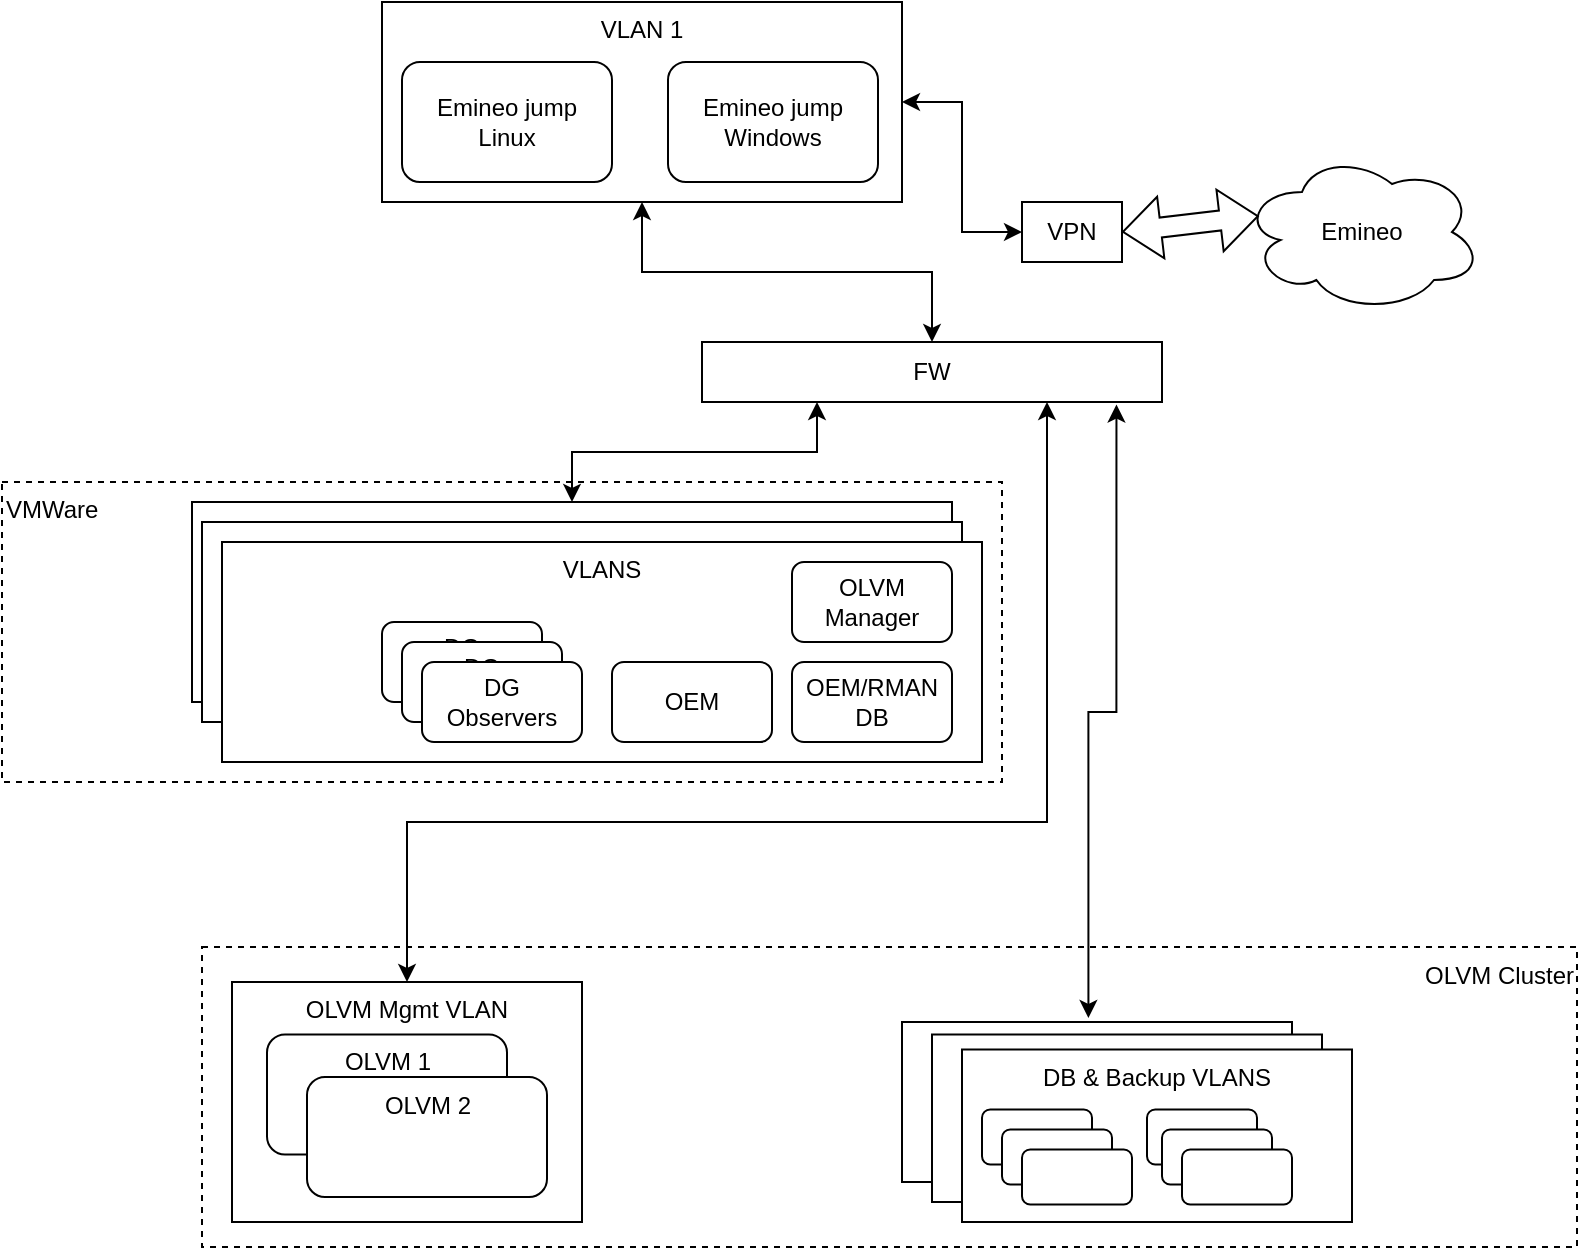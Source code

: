 <mxfile version="20.6.0" type="github">
  <diagram id="7t059XTQvRhIANl9sV9-" name="Page-1">
    <mxGraphModel dx="1158" dy="581" grid="1" gridSize="10" guides="1" tooltips="1" connect="1" arrows="1" fold="1" page="1" pageScale="1" pageWidth="850" pageHeight="1100" math="0" shadow="0">
      <root>
        <mxCell id="0" />
        <mxCell id="1" parent="0" />
        <mxCell id="sFP-Lin7kq_l2kctVGor-20" value="VMWare" style="rounded=0;whiteSpace=wrap;html=1;dashed=1;align=left;verticalAlign=top;" vertex="1" parent="1">
          <mxGeometry x="10" y="320" width="500" height="150" as="geometry" />
        </mxCell>
        <mxCell id="sFP-Lin7kq_l2kctVGor-41" value="Oracle App VLAN" style="rounded=0;whiteSpace=wrap;html=1;verticalAlign=top;" vertex="1" parent="1">
          <mxGeometry x="105" y="330" width="380" height="100" as="geometry" />
        </mxCell>
        <mxCell id="sFP-Lin7kq_l2kctVGor-40" value="Oracle App VLAN" style="rounded=0;whiteSpace=wrap;html=1;verticalAlign=top;" vertex="1" parent="1">
          <mxGeometry x="110" y="340" width="380" height="100" as="geometry" />
        </mxCell>
        <mxCell id="sFP-Lin7kq_l2kctVGor-35" value="" style="group" vertex="1" connectable="0" parent="1">
          <mxGeometry x="450" y="580" width="347.5" height="122.5" as="geometry" />
        </mxCell>
        <mxCell id="sFP-Lin7kq_l2kctVGor-22" value="OLVM Cluster" style="rounded=0;whiteSpace=wrap;html=1;dashed=1;align=right;verticalAlign=top;" vertex="1" parent="sFP-Lin7kq_l2kctVGor-35">
          <mxGeometry x="-340" y="-27.5" width="687.5" height="150" as="geometry" />
        </mxCell>
        <mxCell id="sFP-Lin7kq_l2kctVGor-24" value="VLANS" style="rounded=0;whiteSpace=wrap;html=1;verticalAlign=top;" vertex="1" parent="sFP-Lin7kq_l2kctVGor-35">
          <mxGeometry x="10" y="10" width="195" height="80" as="geometry" />
        </mxCell>
        <mxCell id="sFP-Lin7kq_l2kctVGor-25" value="" style="rounded=0;whiteSpace=wrap;html=1;verticalAlign=top;" vertex="1" parent="sFP-Lin7kq_l2kctVGor-35">
          <mxGeometry x="25" y="16.25" width="195" height="83.75" as="geometry" />
        </mxCell>
        <mxCell id="sFP-Lin7kq_l2kctVGor-26" value="DB &amp;amp; Backup VLANS" style="rounded=0;whiteSpace=wrap;html=1;verticalAlign=top;" vertex="1" parent="sFP-Lin7kq_l2kctVGor-35">
          <mxGeometry x="40" y="23.75" width="195" height="86.25" as="geometry" />
        </mxCell>
        <mxCell id="sFP-Lin7kq_l2kctVGor-27" value="" style="rounded=1;whiteSpace=wrap;html=1;" vertex="1" parent="sFP-Lin7kq_l2kctVGor-35">
          <mxGeometry x="50" y="53.75" width="55" height="27.5" as="geometry" />
        </mxCell>
        <mxCell id="sFP-Lin7kq_l2kctVGor-28" value="" style="rounded=1;whiteSpace=wrap;html=1;" vertex="1" parent="sFP-Lin7kq_l2kctVGor-35">
          <mxGeometry x="60" y="63.75" width="55" height="27.5" as="geometry" />
        </mxCell>
        <mxCell id="sFP-Lin7kq_l2kctVGor-29" value="" style="rounded=1;whiteSpace=wrap;html=1;" vertex="1" parent="sFP-Lin7kq_l2kctVGor-35">
          <mxGeometry x="70" y="73.75" width="55" height="27.5" as="geometry" />
        </mxCell>
        <mxCell id="sFP-Lin7kq_l2kctVGor-30" value="" style="rounded=1;whiteSpace=wrap;html=1;" vertex="1" parent="sFP-Lin7kq_l2kctVGor-35">
          <mxGeometry x="132.5" y="53.75" width="55" height="27.5" as="geometry" />
        </mxCell>
        <mxCell id="sFP-Lin7kq_l2kctVGor-31" value="" style="rounded=1;whiteSpace=wrap;html=1;" vertex="1" parent="sFP-Lin7kq_l2kctVGor-35">
          <mxGeometry x="140" y="63.75" width="55" height="27.5" as="geometry" />
        </mxCell>
        <mxCell id="sFP-Lin7kq_l2kctVGor-32" value="" style="rounded=1;whiteSpace=wrap;html=1;" vertex="1" parent="sFP-Lin7kq_l2kctVGor-35">
          <mxGeometry x="150" y="73.75" width="55" height="27.5" as="geometry" />
        </mxCell>
        <mxCell id="sFP-Lin7kq_l2kctVGor-38" value="OLVM Mgmt VLAN" style="rounded=0;whiteSpace=wrap;html=1;verticalAlign=top;" vertex="1" parent="sFP-Lin7kq_l2kctVGor-35">
          <mxGeometry x="-325" y="-10" width="175" height="120" as="geometry" />
        </mxCell>
        <mxCell id="sFP-Lin7kq_l2kctVGor-36" value="OLVM 1" style="rounded=1;whiteSpace=wrap;html=1;verticalAlign=top;" vertex="1" parent="sFP-Lin7kq_l2kctVGor-35">
          <mxGeometry x="-307.5" y="16.25" width="120" height="60" as="geometry" />
        </mxCell>
        <mxCell id="sFP-Lin7kq_l2kctVGor-37" value="OLVM 2" style="rounded=1;whiteSpace=wrap;html=1;verticalAlign=top;" vertex="1" parent="sFP-Lin7kq_l2kctVGor-35">
          <mxGeometry x="-287.5" y="37.5" width="120" height="60" as="geometry" />
        </mxCell>
        <mxCell id="sFP-Lin7kq_l2kctVGor-19" style="edgeStyle=orthogonalEdgeStyle;rounded=0;orthogonalLoop=1;jettySize=auto;html=1;entryX=0.25;entryY=1;entryDx=0;entryDy=0;startArrow=classic;startFill=1;" edge="1" parent="1" source="sFP-Lin7kq_l2kctVGor-41" target="sFP-Lin7kq_l2kctVGor-11">
          <mxGeometry relative="1" as="geometry" />
        </mxCell>
        <mxCell id="sFP-Lin7kq_l2kctVGor-18" value="VLANS" style="rounded=0;whiteSpace=wrap;html=1;verticalAlign=top;" vertex="1" parent="1">
          <mxGeometry x="120" y="350" width="380" height="110" as="geometry" />
        </mxCell>
        <mxCell id="sFP-Lin7kq_l2kctVGor-7" value="VLAN 1" style="rounded=0;whiteSpace=wrap;html=1;verticalAlign=top;" vertex="1" parent="1">
          <mxGeometry x="200" y="80" width="260" height="100" as="geometry" />
        </mxCell>
        <mxCell id="sFP-Lin7kq_l2kctVGor-1" value="Emineo" style="ellipse;shape=cloud;whiteSpace=wrap;html=1;" vertex="1" parent="1">
          <mxGeometry x="630" y="155" width="120" height="80" as="geometry" />
        </mxCell>
        <mxCell id="sFP-Lin7kq_l2kctVGor-8" style="edgeStyle=orthogonalEdgeStyle;rounded=0;orthogonalLoop=1;jettySize=auto;html=1;entryX=1;entryY=0.5;entryDx=0;entryDy=0;startArrow=classic;startFill=1;" edge="1" parent="1" source="sFP-Lin7kq_l2kctVGor-2" target="sFP-Lin7kq_l2kctVGor-7">
          <mxGeometry relative="1" as="geometry" />
        </mxCell>
        <mxCell id="sFP-Lin7kq_l2kctVGor-2" value="VPN" style="rounded=0;whiteSpace=wrap;html=1;" vertex="1" parent="1">
          <mxGeometry x="520" y="180" width="50" height="30" as="geometry" />
        </mxCell>
        <mxCell id="sFP-Lin7kq_l2kctVGor-3" value="" style="shape=flexArrow;endArrow=classic;startArrow=classic;html=1;rounded=0;entryX=0.07;entryY=0.4;entryDx=0;entryDy=0;entryPerimeter=0;exitX=1;exitY=0.5;exitDx=0;exitDy=0;" edge="1" parent="1" source="sFP-Lin7kq_l2kctVGor-2" target="sFP-Lin7kq_l2kctVGor-1">
          <mxGeometry width="100" height="100" relative="1" as="geometry">
            <mxPoint x="400" y="290" as="sourcePoint" />
            <mxPoint x="500" y="190" as="targetPoint" />
          </mxGeometry>
        </mxCell>
        <mxCell id="sFP-Lin7kq_l2kctVGor-5" value="Emineo jump&lt;br&gt;Windows" style="rounded=1;whiteSpace=wrap;html=1;" vertex="1" parent="1">
          <mxGeometry x="343" y="110" width="105" height="60" as="geometry" />
        </mxCell>
        <mxCell id="sFP-Lin7kq_l2kctVGor-6" value="Emineo jump&lt;br&gt;Linux" style="rounded=1;whiteSpace=wrap;html=1;" vertex="1" parent="1">
          <mxGeometry x="210" y="110" width="105" height="60" as="geometry" />
        </mxCell>
        <mxCell id="sFP-Lin7kq_l2kctVGor-12" style="edgeStyle=orthogonalEdgeStyle;rounded=0;orthogonalLoop=1;jettySize=auto;html=1;entryX=0.5;entryY=1;entryDx=0;entryDy=0;startArrow=classic;startFill=1;" edge="1" parent="1" source="sFP-Lin7kq_l2kctVGor-11" target="sFP-Lin7kq_l2kctVGor-7">
          <mxGeometry relative="1" as="geometry" />
        </mxCell>
        <mxCell id="sFP-Lin7kq_l2kctVGor-33" style="edgeStyle=orthogonalEdgeStyle;rounded=0;orthogonalLoop=1;jettySize=auto;html=1;exitX=0.901;exitY=1.043;exitDx=0;exitDy=0;entryX=0.478;entryY=-0.025;entryDx=0;entryDy=0;startArrow=classic;startFill=1;entryPerimeter=0;exitPerimeter=0;" edge="1" parent="1" source="sFP-Lin7kq_l2kctVGor-11" target="sFP-Lin7kq_l2kctVGor-24">
          <mxGeometry relative="1" as="geometry">
            <mxPoint x="557.5" y="580" as="targetPoint" />
          </mxGeometry>
        </mxCell>
        <mxCell id="sFP-Lin7kq_l2kctVGor-11" value="FW" style="rounded=0;whiteSpace=wrap;html=1;" vertex="1" parent="1">
          <mxGeometry x="360" y="250" width="230" height="30" as="geometry" />
        </mxCell>
        <mxCell id="sFP-Lin7kq_l2kctVGor-14" value="OEM" style="rounded=1;whiteSpace=wrap;html=1;" vertex="1" parent="1">
          <mxGeometry x="315" y="410" width="80" height="40" as="geometry" />
        </mxCell>
        <mxCell id="sFP-Lin7kq_l2kctVGor-15" value="OEM/RMAN DB" style="rounded=1;whiteSpace=wrap;html=1;" vertex="1" parent="1">
          <mxGeometry x="405" y="410" width="80" height="40" as="geometry" />
        </mxCell>
        <mxCell id="sFP-Lin7kq_l2kctVGor-17" value="OLVM&lt;br&gt;Manager" style="rounded=1;whiteSpace=wrap;html=1;" vertex="1" parent="1">
          <mxGeometry x="405" y="360" width="80" height="40" as="geometry" />
        </mxCell>
        <mxCell id="sFP-Lin7kq_l2kctVGor-39" style="edgeStyle=orthogonalEdgeStyle;rounded=0;orthogonalLoop=1;jettySize=auto;html=1;entryX=0.75;entryY=1;entryDx=0;entryDy=0;startArrow=classic;startFill=1;" edge="1" parent="1" source="sFP-Lin7kq_l2kctVGor-38" target="sFP-Lin7kq_l2kctVGor-11">
          <mxGeometry relative="1" as="geometry">
            <Array as="points">
              <mxPoint x="213" y="490" />
              <mxPoint x="533" y="490" />
            </Array>
          </mxGeometry>
        </mxCell>
        <mxCell id="sFP-Lin7kq_l2kctVGor-42" value="DG&lt;br&gt;Observers" style="rounded=1;whiteSpace=wrap;html=1;" vertex="1" parent="1">
          <mxGeometry x="200" y="390" width="80" height="40" as="geometry" />
        </mxCell>
        <mxCell id="sFP-Lin7kq_l2kctVGor-43" value="DG&lt;br&gt;Observers" style="rounded=1;whiteSpace=wrap;html=1;" vertex="1" parent="1">
          <mxGeometry x="210" y="400" width="80" height="40" as="geometry" />
        </mxCell>
        <mxCell id="sFP-Lin7kq_l2kctVGor-44" value="DG&lt;br&gt;Observers" style="rounded=1;whiteSpace=wrap;html=1;" vertex="1" parent="1">
          <mxGeometry x="220" y="410" width="80" height="40" as="geometry" />
        </mxCell>
      </root>
    </mxGraphModel>
  </diagram>
</mxfile>
